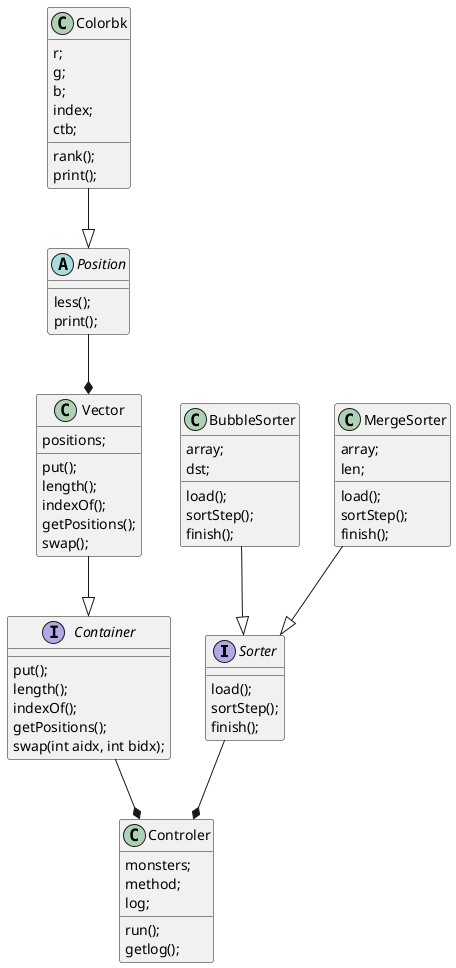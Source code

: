@startuml task2

interface Sorter{
    load();
    sortStep();
    finish();
}

abstract Position{
    less();
    print();
}

class Colorbk{
    r;
    g;
    b;
    index;
    ctb;

    rank();
    print();
}

interface Container{
    put();
    length();
    indexOf();
    getPositions();
    swap(int aidx, int bidx);
}

class Controler{
    monsters;
    method;
    log;

    run();
    getlog();
}

class Vector{
    positions;

    put();
    length();
    indexOf();
    getPositions();
    swap();
}

class BubbleSorter{
    array;
    dst;

    load();
    sortStep();
    finish();
}

class MergeSorter{
    array;
    len;

    load();
    sortStep();
    finish();
}

Container       --*   Controler
Sorter          --*   Controler 
Colorbk         --|>  Position
Vector          --|>  Container
Position        --*   Vector
BubbleSorter    --|>  Sorter
MergeSorter     --|>  Sorter

@enduml